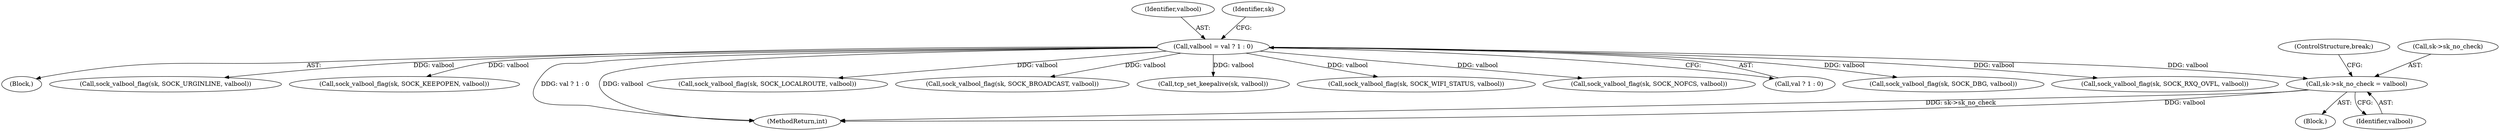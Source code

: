 digraph "0_linux_3e10986d1d698140747fcfc2761ec9cb64c1d582@pointer" {
"1000314" [label="(Call,sk->sk_no_check = valbool)"];
"1000153" [label="(Call,valbool = val ? 1 : 0)"];
"1000318" [label="(Identifier,valbool)"];
"1000319" [label="(ControlStructure,break;)"];
"1000153" [label="(Call,valbool = val ? 1 : 0)"];
"1000314" [label="(Call,sk->sk_no_check = valbool)"];
"1000176" [label="(Call,sock_valbool_flag(sk, SOCK_DBG, valbool))"];
"1000154" [label="(Identifier,valbool)"];
"1000315" [label="(Call,sk->sk_no_check)"];
"1000625" [label="(Call,sock_valbool_flag(sk, SOCK_RXQ_OVFL, valbool))"];
"1000113" [label="(Block,)"];
"1000308" [label="(Call,sock_valbool_flag(sk, SOCK_URGINLINE, valbool))"];
"1000302" [label="(Call,sock_valbool_flag(sk, SOCK_KEEPOPEN, valbool))"];
"1000668" [label="(MethodReturn,int)"];
"1000201" [label="(Call,sock_valbool_flag(sk, SOCK_LOCALROUTE, valbool))"];
"1000207" [label="(Call,sock_valbool_flag(sk, SOCK_BROADCAST, valbool))"];
"1000299" [label="(Call,tcp_set_keepalive(sk, valbool))"];
"1000163" [label="(Block,)"];
"1000631" [label="(Call,sock_valbool_flag(sk, SOCK_WIFI_STATUS, valbool))"];
"1000160" [label="(Identifier,sk)"];
"1000653" [label="(Call,sock_valbool_flag(sk, SOCK_NOFCS, valbool))"];
"1000155" [label="(Call,val ? 1 : 0)"];
"1000314" -> "1000163"  [label="AST: "];
"1000314" -> "1000318"  [label="CFG: "];
"1000315" -> "1000314"  [label="AST: "];
"1000318" -> "1000314"  [label="AST: "];
"1000319" -> "1000314"  [label="CFG: "];
"1000314" -> "1000668"  [label="DDG: sk->sk_no_check"];
"1000314" -> "1000668"  [label="DDG: valbool"];
"1000153" -> "1000314"  [label="DDG: valbool"];
"1000153" -> "1000113"  [label="AST: "];
"1000153" -> "1000155"  [label="CFG: "];
"1000154" -> "1000153"  [label="AST: "];
"1000155" -> "1000153"  [label="AST: "];
"1000160" -> "1000153"  [label="CFG: "];
"1000153" -> "1000668"  [label="DDG: val ? 1 : 0"];
"1000153" -> "1000668"  [label="DDG: valbool"];
"1000153" -> "1000176"  [label="DDG: valbool"];
"1000153" -> "1000201"  [label="DDG: valbool"];
"1000153" -> "1000207"  [label="DDG: valbool"];
"1000153" -> "1000299"  [label="DDG: valbool"];
"1000153" -> "1000302"  [label="DDG: valbool"];
"1000153" -> "1000308"  [label="DDG: valbool"];
"1000153" -> "1000625"  [label="DDG: valbool"];
"1000153" -> "1000631"  [label="DDG: valbool"];
"1000153" -> "1000653"  [label="DDG: valbool"];
}
